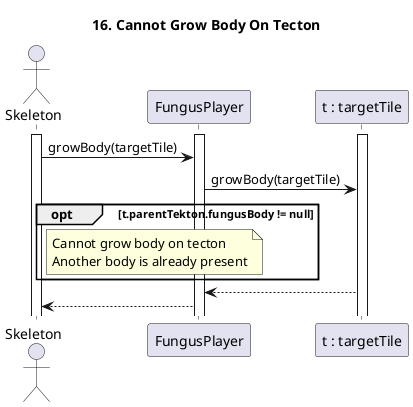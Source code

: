 @startuml 16. Cannot Grow Body On Tecton
title 16. Cannot Grow Body On Tecton

actor "Skeleton" as Pp
participant "FungusPlayer" as Ip
participant "t : targetTile" as Tt


activate Pp
activate Ip
activate Tt


Pp -> Ip : growBody(targetTile)
Ip -> Tt : growBody(targetTile)
opt t.parentTekton.fungusBody != null
    note right of Pp
        Cannot grow body on tecton
        Another body is already present
    end note
    
end
Tt --> Ip
Ip --> Pp


@enduml